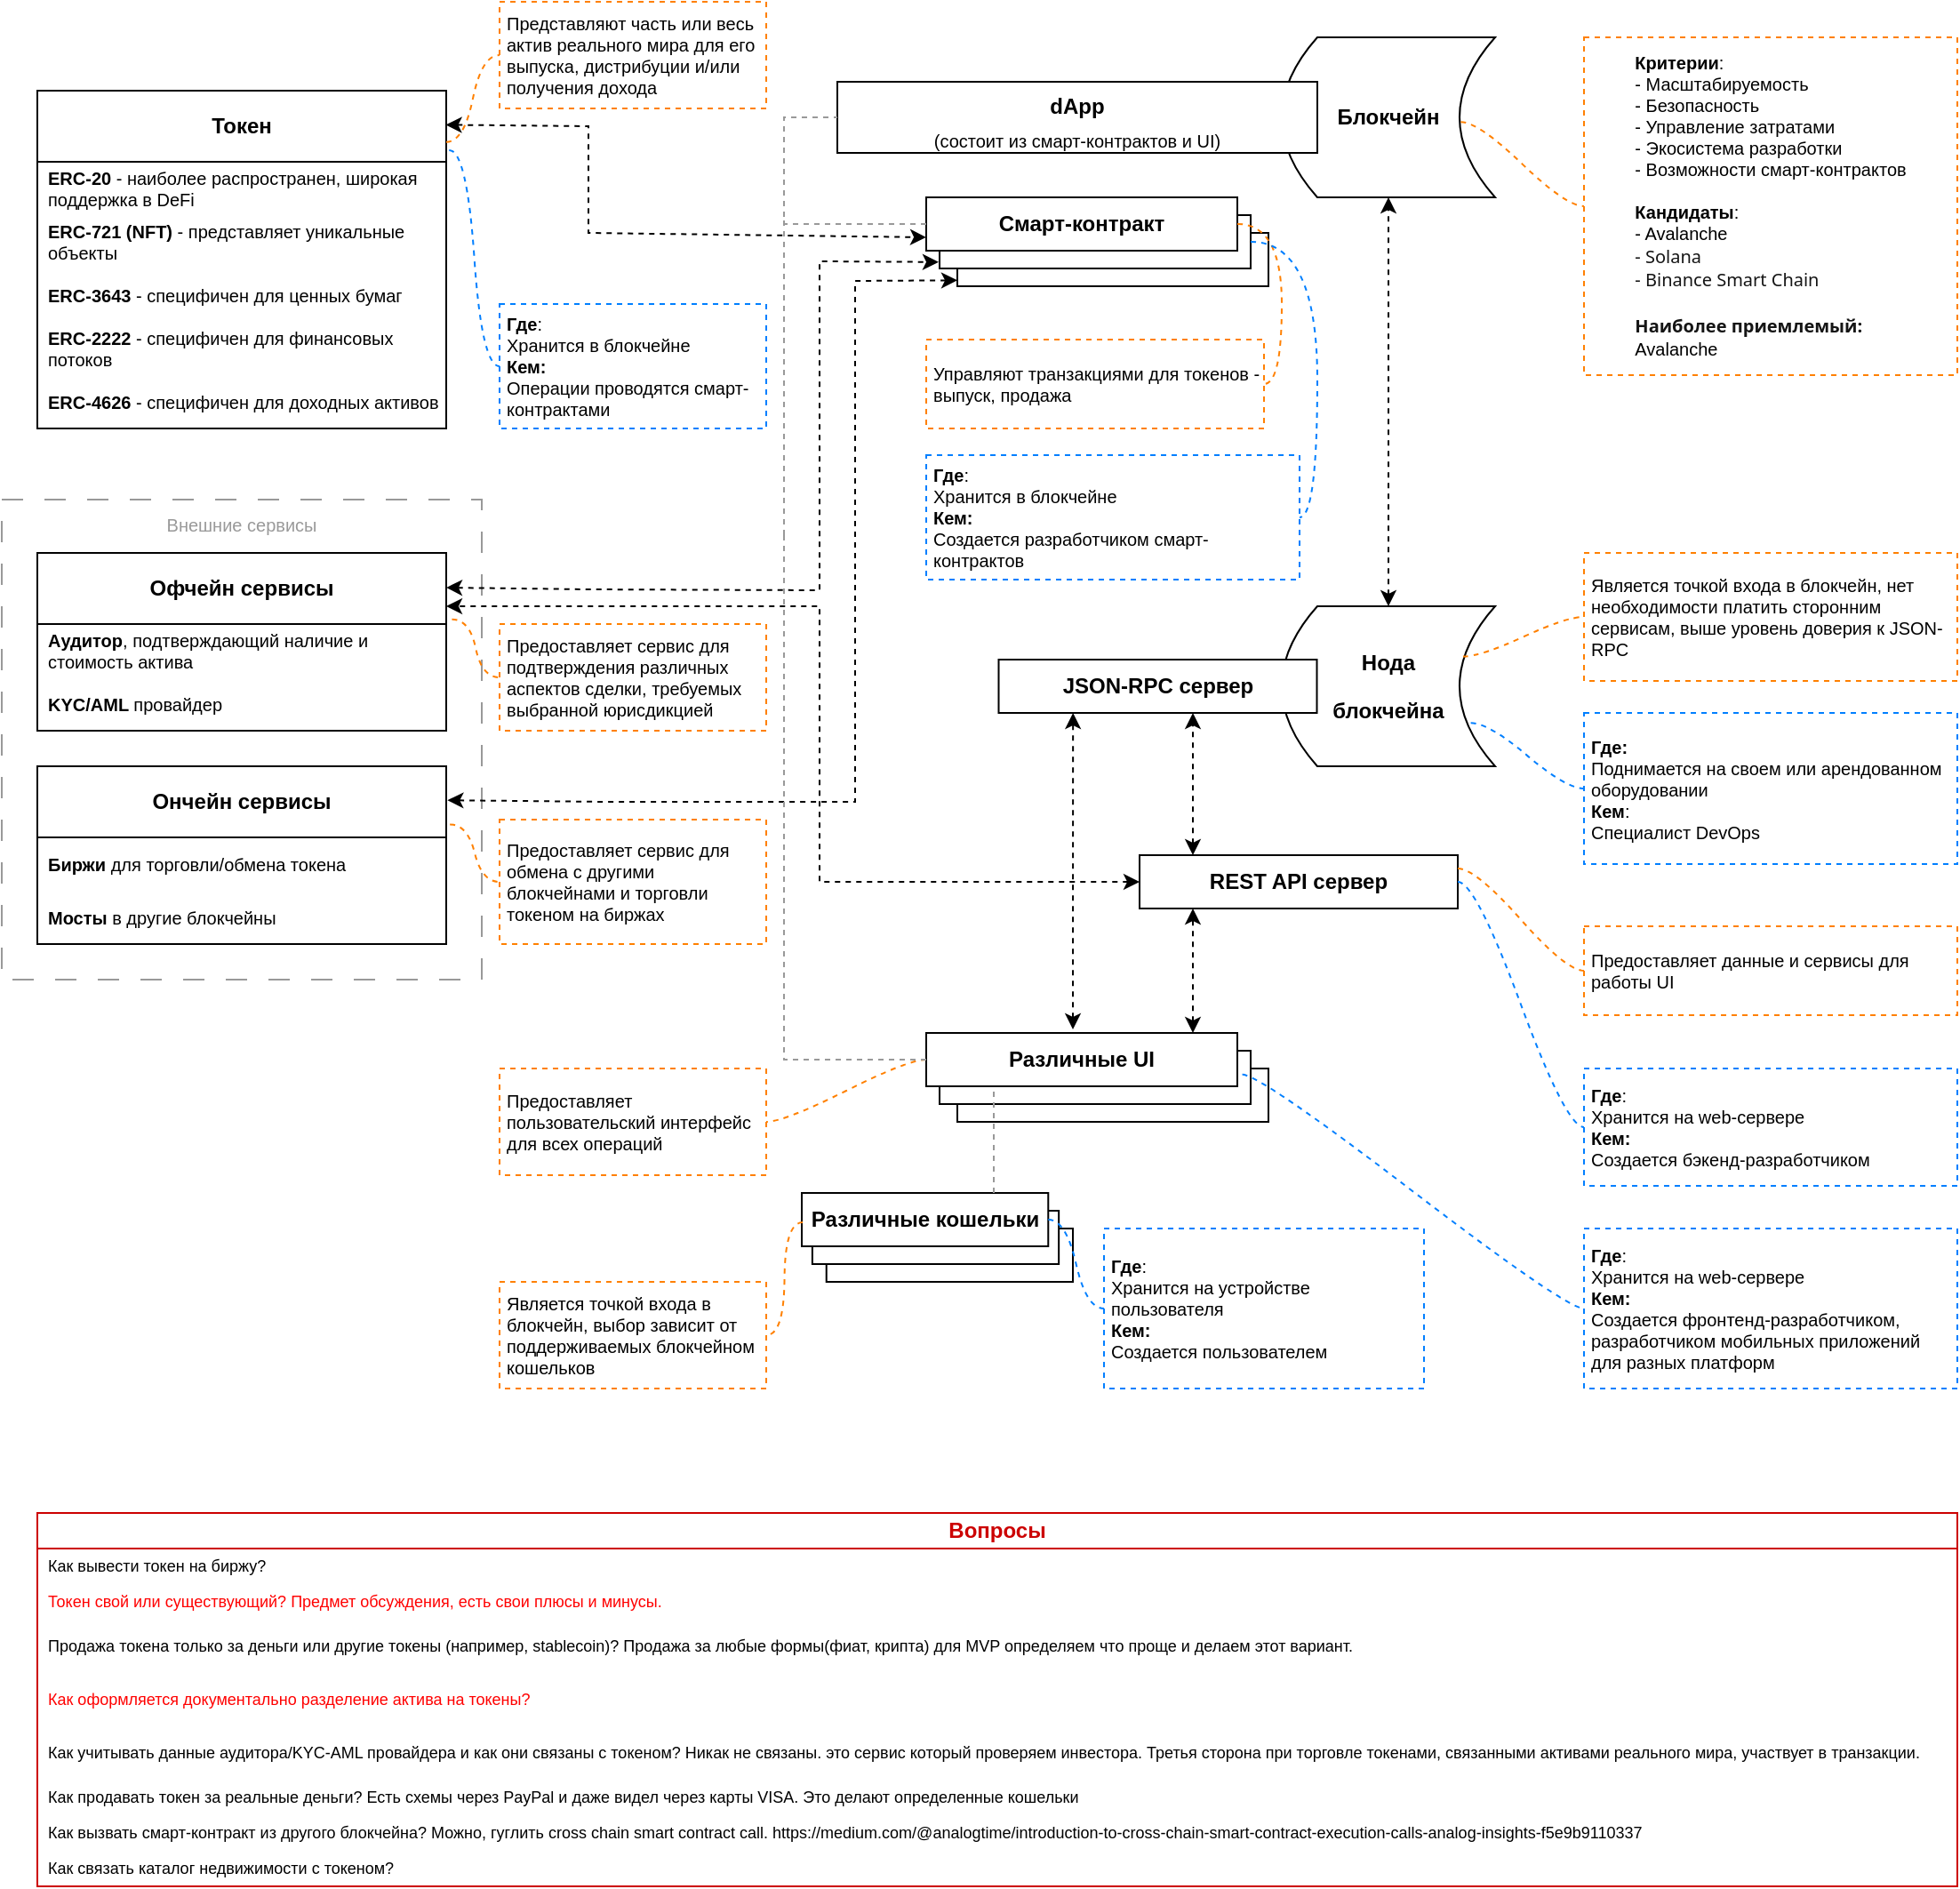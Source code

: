 <mxfile version="22.1.11" type="github">
  <diagram name="Страница — 1" id="tTkT_D9K_i8SfMuSpS75">
    <mxGraphModel dx="1386" dy="783" grid="1" gridSize="10" guides="1" tooltips="1" connect="1" arrows="1" fold="1" page="1" pageScale="1" pageWidth="1169" pageHeight="827" math="0" shadow="0">
      <root>
        <mxCell id="0" />
        <mxCell id="1" parent="0" />
        <mxCell id="7UqiYnJLGKccpZ4DQYdT-86" value="&lt;font color=&quot;#999999&quot; style=&quot;font-size: 10px;&quot;&gt;Внешние сервисы&lt;/font&gt;" style="rounded=0;whiteSpace=wrap;html=1;gradientColor=none;fillColor=none;dashed=1;dashPattern=12 12;verticalAlign=top;strokeColor=#999999;" parent="1" vertex="1">
          <mxGeometry x="20" y="300" width="270" height="270" as="geometry" />
        </mxCell>
        <mxCell id="7UqiYnJLGKccpZ4DQYdT-1" value="&lt;p align=&quot;center&quot; class=&quot;MsoNormal&quot;&gt;&lt;b&gt;Блокчейн&lt;/b&gt;&lt;/p&gt;" style="shape=dataStorage;whiteSpace=wrap;html=1;fixedSize=1;" parent="1" vertex="1">
          <mxGeometry x="740" y="40" width="120" height="90" as="geometry" />
        </mxCell>
        <mxCell id="7UqiYnJLGKccpZ4DQYdT-2" value="&lt;p align=&quot;center&quot; class=&quot;MsoNormal&quot;&gt;&lt;b&gt;Нода&lt;/b&gt;&lt;/p&gt;&lt;p align=&quot;center&quot; class=&quot;MsoNormal&quot;&gt;&lt;b&gt;блокчейна&lt;/b&gt;&lt;/p&gt;" style="shape=dataStorage;whiteSpace=wrap;html=1;fixedSize=1;" parent="1" vertex="1">
          <mxGeometry x="740" y="360" width="120" height="90" as="geometry" />
        </mxCell>
        <mxCell id="7UqiYnJLGKccpZ4DQYdT-5" value="" style="endArrow=classic;startArrow=classic;html=1;rounded=0;entryX=0.5;entryY=1;entryDx=0;entryDy=0;exitX=0.5;exitY=0;exitDx=0;exitDy=0;dashed=1;" parent="1" source="7UqiYnJLGKccpZ4DQYdT-2" target="7UqiYnJLGKccpZ4DQYdT-1" edge="1">
          <mxGeometry width="50" height="50" relative="1" as="geometry">
            <mxPoint x="560" y="160" as="sourcePoint" />
            <mxPoint x="610" y="110" as="targetPoint" />
          </mxGeometry>
        </mxCell>
        <mxCell id="7UqiYnJLGKccpZ4DQYdT-6" value="&lt;div style=&quot;font-size: 10px;&quot;&gt;&lt;b style=&quot;font-size: 10px;&quot;&gt;Где:&lt;/b&gt;&lt;/div&gt;&lt;div style=&quot;font-size: 10px;&quot;&gt;Поднимается на своем или арендованном оборудовании&lt;/div&gt;&lt;div style=&quot;font-size: 10px;&quot;&gt;&lt;b style=&quot;font-size: 10px;&quot;&gt;Кем&lt;/b&gt;:&lt;/div&gt;&lt;div style=&quot;font-size: 10px;&quot;&gt;Специалист DevOps&lt;/div&gt;" style="whiteSpace=wrap;html=1;rounded=0;arcSize=50;align=left;verticalAlign=middle;strokeWidth=1;autosize=1;spacing=4;treeFolding=1;treeMoving=1;newEdgeStyle={&quot;edgeStyle&quot;:&quot;entityRelationEdgeStyle&quot;,&quot;startArrow&quot;:&quot;none&quot;,&quot;endArrow&quot;:&quot;none&quot;,&quot;segment&quot;:10,&quot;curved&quot;:1,&quot;sourcePerimeterSpacing&quot;:0,&quot;targetPerimeterSpacing&quot;:0};dashed=1;fontSize=10;strokeColor=#007FFF;" parent="1" vertex="1" collapsed="1">
          <mxGeometry x="910" y="420" width="210" height="85" as="geometry" />
        </mxCell>
        <mxCell id="7UqiYnJLGKccpZ4DQYdT-7" value="" style="edgeStyle=entityRelationEdgeStyle;startArrow=none;endArrow=none;segment=10;curved=1;sourcePerimeterSpacing=0;targetPerimeterSpacing=0;rounded=0;dashed=1;exitX=0.886;exitY=0.729;exitDx=0;exitDy=0;exitPerimeter=0;strokeColor=#007FFF;" parent="1" source="7UqiYnJLGKccpZ4DQYdT-2" target="7UqiYnJLGKccpZ4DQYdT-6" edge="1">
          <mxGeometry relative="1" as="geometry">
            <mxPoint x="848" y="435" as="sourcePoint" />
          </mxGeometry>
        </mxCell>
        <mxCell id="7UqiYnJLGKccpZ4DQYdT-8" value="&lt;p align=&quot;center&quot; class=&quot;MsoNormal&quot;&gt;&lt;b&gt;JSON-RPC сервер&lt;/b&gt;&lt;/p&gt;" style="rounded=0;whiteSpace=wrap;html=1;" parent="1" vertex="1">
          <mxGeometry x="580.75" y="390" width="179" height="30" as="geometry" />
        </mxCell>
        <mxCell id="7UqiYnJLGKccpZ4DQYdT-10" value="&lt;div style=&quot;text-align: left; font-size: 10px;&quot;&gt;&lt;span style=&quot;background-color: initial; font-size: 10px;&quot;&gt;&lt;font style=&quot;font-size: 10px;&quot;&gt;&lt;b style=&quot;font-size: 10px;&quot;&gt;Критерии&lt;/b&gt;:&lt;/font&gt;&lt;/span&gt;&lt;/div&gt;&lt;div style=&quot;text-align: left; font-size: 10px;&quot;&gt;&lt;span style=&quot;background-color: initial; font-size: 10px;&quot;&gt;&lt;font style=&quot;font-size: 10px;&quot;&gt;- Масштабируемость&lt;/font&gt;&lt;/span&gt;&lt;/div&gt;&lt;div style=&quot;text-align: left; font-size: 10px;&quot;&gt;&lt;span style=&quot;background-color: initial; font-size: 10px;&quot;&gt;&lt;font style=&quot;font-size: 10px;&quot;&gt;- Безопасность&lt;/font&gt;&lt;/span&gt;&lt;/div&gt;&lt;div style=&quot;text-align: left; font-size: 10px;&quot;&gt;&lt;font style=&quot;font-size: 10px;&quot;&gt;- Управление затратами&lt;br style=&quot;font-size: 10px;&quot;&gt;&lt;/font&gt;&lt;/div&gt;&lt;div style=&quot;text-align: left; font-size: 10px;&quot;&gt;&lt;font style=&quot;font-size: 10px;&quot;&gt;- Экосистема разработки&lt;br style=&quot;font-size: 10px;&quot;&gt;&lt;/font&gt;&lt;/div&gt;&lt;div style=&quot;text-align: left; font-size: 10px;&quot;&gt;&lt;font style=&quot;font-size: 10px;&quot;&gt;- Возможности смарт-контрактов&lt;b style=&quot;font-size: 10px;&quot;&gt;&lt;br style=&quot;font-size: 10px;&quot;&gt;&lt;/b&gt;&lt;/font&gt;&lt;/div&gt;&lt;div style=&quot;text-align: left; font-size: 10px;&quot;&gt;&lt;font style=&quot;font-size: 10px;&quot;&gt;&lt;br style=&quot;font-size: 10px;&quot;&gt;&lt;/font&gt;&lt;/div&gt;&lt;div style=&quot;text-align: left; font-size: 10px;&quot;&gt;&lt;font style=&quot;font-size: 10px;&quot;&gt;&lt;b style=&quot;font-size: 10px;&quot;&gt;Кандидаты&lt;/b&gt;:&lt;/font&gt;&lt;/div&gt;&lt;div style=&quot;text-align: left; font-size: 10px;&quot;&gt;&lt;font style=&quot;font-size: 10px;&quot;&gt;- Avalanche&lt;/font&gt;&lt;/div&gt;&lt;div style=&quot;text-align: left; font-size: 10px;&quot;&gt;&lt;span style=&quot;font-weight: var(--ui-font-weight-bold); color: rgb(21, 21, 21); font-family: system-ui, -apple-system, BlinkMacSystemFont, &amp;quot;Segoe UI&amp;quot;, Roboto, Ubuntu, &amp;quot;Helvetica Neue&amp;quot;, Arial, sans-serif, &amp;quot;Apple Color Emoji&amp;quot;, &amp;quot;Segoe UI Emoji&amp;quot;, &amp;quot;Segoe UI Symbol&amp;quot;; font-size: 10px;&quot;&gt;&lt;font style=&quot;font-size: 10px;&quot;&gt;- Solana&lt;/font&gt;&lt;/span&gt;&lt;/div&gt;&lt;div style=&quot;text-align: left; font-size: 10px;&quot;&gt;&lt;span style=&quot;font-weight: var(--ui-font-weight-bold); color: rgb(21, 21, 21); font-family: system-ui, -apple-system, BlinkMacSystemFont, &amp;quot;Segoe UI&amp;quot;, Roboto, Ubuntu, &amp;quot;Helvetica Neue&amp;quot;, Arial, sans-serif, &amp;quot;Apple Color Emoji&amp;quot;, &amp;quot;Segoe UI Emoji&amp;quot;, &amp;quot;Segoe UI Symbol&amp;quot;; background-color: rgb(255, 255, 255); font-size: 10px;&quot;&gt;&lt;font style=&quot;font-size: 10px;&quot;&gt;- Binance Smart Chain&lt;/font&gt;&lt;/span&gt;&lt;br style=&quot;font-size: 10px;&quot;&gt;&lt;/div&gt;&lt;div style=&quot;text-align: left; font-size: 10px;&quot;&gt;&lt;span style=&quot;font-weight: var(--ui-font-weight-bold); color: rgb(21, 21, 21); font-family: system-ui, -apple-system, BlinkMacSystemFont, &amp;quot;Segoe UI&amp;quot;, Roboto, Ubuntu, &amp;quot;Helvetica Neue&amp;quot;, Arial, sans-serif, &amp;quot;Apple Color Emoji&amp;quot;, &amp;quot;Segoe UI Emoji&amp;quot;, &amp;quot;Segoe UI Symbol&amp;quot;; background-color: rgb(255, 255, 255); font-size: 10px;&quot;&gt;&lt;font style=&quot;font-size: 10px;&quot;&gt;&lt;br&gt;&lt;/font&gt;&lt;/span&gt;&lt;/div&gt;&lt;div style=&quot;text-align: left; font-size: 10px;&quot;&gt;&lt;span style=&quot;color: rgb(21, 21, 21); font-family: system-ui, -apple-system, BlinkMacSystemFont, &amp;quot;Segoe UI&amp;quot;, Roboto, Ubuntu, &amp;quot;Helvetica Neue&amp;quot;, Arial, sans-serif, &amp;quot;Apple Color Emoji&amp;quot;, &amp;quot;Segoe UI Emoji&amp;quot;, &amp;quot;Segoe UI Symbol&amp;quot;; background-color: rgb(255, 255, 255); font-size: 10px;&quot;&gt;&lt;font style=&quot;font-size: 10px;&quot;&gt;&lt;b&gt;Наиболее приемлемый:&lt;/b&gt;&lt;/font&gt;&lt;/span&gt;&lt;/div&gt;&lt;div style=&quot;text-align: left; font-size: 10px;&quot;&gt;Avalanche&lt;span style=&quot;font-weight: var(--ui-font-weight-bold); color: rgb(21, 21, 21); font-family: system-ui, -apple-system, BlinkMacSystemFont, &amp;quot;Segoe UI&amp;quot;, Roboto, Ubuntu, &amp;quot;Helvetica Neue&amp;quot;, Arial, sans-serif, &amp;quot;Apple Color Emoji&amp;quot;, &amp;quot;Segoe UI Emoji&amp;quot;, &amp;quot;Segoe UI Symbol&amp;quot;; background-color: rgb(255, 255, 255); font-size: 10px;&quot;&gt;&lt;font style=&quot;font-size: 10px;&quot;&gt;&lt;br&gt;&lt;/font&gt;&lt;/span&gt;&lt;/div&gt;" style="whiteSpace=wrap;html=1;rounded=0;arcSize=50;align=center;verticalAlign=middle;strokeWidth=1;autosize=1;spacing=4;treeFolding=1;treeMoving=1;newEdgeStyle={&quot;edgeStyle&quot;:&quot;entityRelationEdgeStyle&quot;,&quot;startArrow&quot;:&quot;none&quot;,&quot;endArrow&quot;:&quot;none&quot;,&quot;segment&quot;:10,&quot;curved&quot;:1,&quot;sourcePerimeterSpacing&quot;:0,&quot;targetPerimeterSpacing&quot;:0};dashed=1;fontSize=10;strokeColor=#FF8000;" parent="1" vertex="1" collapsed="1">
          <mxGeometry x="910" y="40" width="210" height="190" as="geometry" />
        </mxCell>
        <mxCell id="7UqiYnJLGKccpZ4DQYdT-11" value="" style="edgeStyle=entityRelationEdgeStyle;startArrow=none;endArrow=none;segment=10;curved=1;sourcePerimeterSpacing=0;targetPerimeterSpacing=0;rounded=0;exitX=0.839;exitY=0.529;exitDx=0;exitDy=0;exitPerimeter=0;dashed=1;strokeColor=#FF8000;" parent="1" source="7UqiYnJLGKccpZ4DQYdT-1" target="7UqiYnJLGKccpZ4DQYdT-10" edge="1">
          <mxGeometry relative="1" as="geometry">
            <mxPoint x="854" y="80" as="sourcePoint" />
          </mxGeometry>
        </mxCell>
        <mxCell id="7UqiYnJLGKccpZ4DQYdT-12" value="&lt;div style=&quot;font-size: 10px;&quot;&gt;Управляют транзакциями для токенов - выпуск, продажа&lt;/div&gt;" style="whiteSpace=wrap;html=1;rounded=0;arcSize=50;align=left;verticalAlign=middle;strokeWidth=1;autosize=1;spacing=4;treeFolding=1;treeMoving=1;newEdgeStyle={&quot;edgeStyle&quot;:&quot;entityRelationEdgeStyle&quot;,&quot;startArrow&quot;:&quot;none&quot;,&quot;endArrow&quot;:&quot;none&quot;,&quot;segment&quot;:10,&quot;curved&quot;:1,&quot;sourcePerimeterSpacing&quot;:0,&quot;targetPerimeterSpacing&quot;:0};dashed=1;strokeColor=#FF8000;" parent="1" vertex="1" collapsed="1">
          <mxGeometry x="540" y="210" width="190" height="50" as="geometry" />
        </mxCell>
        <mxCell id="7UqiYnJLGKccpZ4DQYdT-14" value="&lt;p align=&quot;center&quot; class=&quot;MsoNormal&quot;&gt;&lt;b&gt;dApp&lt;/b&gt;&lt;/p&gt;&lt;p style=&quot;line-height: 0%;&quot; align=&quot;center&quot; class=&quot;MsoNormal&quot;&gt;&lt;font style=&quot;font-size: 10px;&quot;&gt;(состоит из смарт-контрактов и UI)&lt;/font&gt;&lt;/p&gt;" style="rounded=0;whiteSpace=wrap;html=1;" parent="1" vertex="1">
          <mxGeometry x="490" y="65" width="270" height="40" as="geometry" />
        </mxCell>
        <mxCell id="7UqiYnJLGKccpZ4DQYdT-19" value="" style="group" parent="1" vertex="1" connectable="0">
          <mxGeometry x="540" y="130" width="192.5" height="50" as="geometry" />
        </mxCell>
        <mxCell id="7UqiYnJLGKccpZ4DQYdT-18" value="&lt;p align=&quot;center&quot; class=&quot;MsoNormal&quot;&gt;&lt;br&gt;&lt;/p&gt;" style="rounded=0;whiteSpace=wrap;html=1;" parent="7UqiYnJLGKccpZ4DQYdT-19" vertex="1">
          <mxGeometry x="17.5" y="20" width="175" height="30" as="geometry" />
        </mxCell>
        <mxCell id="7UqiYnJLGKccpZ4DQYdT-15" value="&lt;p align=&quot;center&quot; class=&quot;MsoNormal&quot;&gt;&lt;br&gt;&lt;/p&gt;" style="rounded=0;whiteSpace=wrap;html=1;" parent="7UqiYnJLGKccpZ4DQYdT-19" vertex="1">
          <mxGeometry x="7.5" y="10" width="175" height="30" as="geometry" />
        </mxCell>
        <mxCell id="7UqiYnJLGKccpZ4DQYdT-17" value="&lt;p align=&quot;center&quot; class=&quot;MsoNormal&quot;&gt;&lt;b&gt;Смарт-контракт&lt;/b&gt;&lt;/p&gt;" style="rounded=0;whiteSpace=wrap;html=1;" parent="7UqiYnJLGKccpZ4DQYdT-19" vertex="1">
          <mxGeometry width="175" height="30" as="geometry" />
        </mxCell>
        <mxCell id="7UqiYnJLGKccpZ4DQYdT-13" value="" style="edgeStyle=entityRelationEdgeStyle;startArrow=none;endArrow=none;segment=10;curved=1;sourcePerimeterSpacing=0;targetPerimeterSpacing=0;rounded=0;dashed=1;exitX=1;exitY=0.5;exitDx=0;exitDy=0;strokeColor=#FF8000;" parent="1" source="7UqiYnJLGKccpZ4DQYdT-17" target="7UqiYnJLGKccpZ4DQYdT-12" edge="1">
          <mxGeometry relative="1" as="geometry">
            <mxPoint x="850" y="390" as="sourcePoint" />
          </mxGeometry>
        </mxCell>
        <mxCell id="7UqiYnJLGKccpZ4DQYdT-21" value="" style="endArrow=none;html=1;rounded=0;entryX=0;entryY=0.5;entryDx=0;entryDy=0;exitX=0;exitY=0.5;exitDx=0;exitDy=0;dashed=1;strokeColor=#999999;" parent="1" source="7UqiYnJLGKccpZ4DQYdT-17" target="7UqiYnJLGKccpZ4DQYdT-14" edge="1">
          <mxGeometry width="50" height="50" relative="1" as="geometry">
            <mxPoint x="600" y="340" as="sourcePoint" />
            <mxPoint x="650" y="290" as="targetPoint" />
            <Array as="points">
              <mxPoint x="460" y="145" />
              <mxPoint x="460" y="85" />
            </Array>
          </mxGeometry>
        </mxCell>
        <mxCell id="7UqiYnJLGKccpZ4DQYdT-22" value="&lt;div style=&quot;font-size: 10px;&quot;&gt;Является точкой входа в блокчейн, нет необходимости&amp;nbsp;&lt;span style=&quot;background-color: initial;&quot;&gt;платить сторонним сервисам,&amp;nbsp;&lt;/span&gt;&lt;span style=&quot;background-color: initial;&quot;&gt;выше уровень доверия к JSON-RPC&lt;/span&gt;&lt;/div&gt;" style="whiteSpace=wrap;html=1;rounded=0;arcSize=50;align=left;verticalAlign=middle;strokeWidth=1;autosize=1;spacing=4;treeFolding=1;treeMoving=1;newEdgeStyle={&quot;edgeStyle&quot;:&quot;entityRelationEdgeStyle&quot;,&quot;startArrow&quot;:&quot;none&quot;,&quot;endArrow&quot;:&quot;none&quot;,&quot;segment&quot;:10,&quot;curved&quot;:1,&quot;sourcePerimeterSpacing&quot;:0,&quot;targetPerimeterSpacing&quot;:0};dashed=1;strokeColor=#FF8000;" parent="1" vertex="1" collapsed="1">
          <mxGeometry x="910" y="330" width="210" height="72" as="geometry" />
        </mxCell>
        <mxCell id="7UqiYnJLGKccpZ4DQYdT-23" value="" style="edgeStyle=entityRelationEdgeStyle;startArrow=none;endArrow=none;segment=10;curved=1;sourcePerimeterSpacing=0;targetPerimeterSpacing=0;rounded=0;dashed=1;exitX=0.85;exitY=0.314;exitDx=0;exitDy=0;exitPerimeter=0;strokeColor=#FF8000;" parent="1" source="7UqiYnJLGKccpZ4DQYdT-2" target="7UqiYnJLGKccpZ4DQYdT-22" edge="1">
          <mxGeometry relative="1" as="geometry">
            <mxPoint x="855" y="401" as="sourcePoint" />
          </mxGeometry>
        </mxCell>
        <mxCell id="7UqiYnJLGKccpZ4DQYdT-26" value="&lt;b&gt;Токен&lt;/b&gt;" style="swimlane;fontStyle=0;childLayout=stackLayout;horizontal=1;startSize=40;horizontalStack=0;resizeParent=1;resizeParentMax=0;resizeLast=0;collapsible=1;marginBottom=0;whiteSpace=wrap;html=1;" parent="1" vertex="1">
          <mxGeometry x="40" y="70" width="230" height="190" as="geometry" />
        </mxCell>
        <mxCell id="7UqiYnJLGKccpZ4DQYdT-27" value="&lt;b&gt;ERC-20&lt;/b&gt; - наиболее распространен, широкая поддержка в DeFi" style="text;strokeColor=none;fillColor=none;align=left;verticalAlign=middle;spacingLeft=4;spacingRight=4;overflow=hidden;points=[[0,0.5],[1,0.5]];portConstraint=eastwest;rotatable=0;whiteSpace=wrap;html=1;fontColor=#000000;fontSize=10;" parent="7UqiYnJLGKccpZ4DQYdT-26" vertex="1">
          <mxGeometry y="40" width="230" height="30" as="geometry" />
        </mxCell>
        <mxCell id="7UqiYnJLGKccpZ4DQYdT-28" value="&lt;b&gt;ERC-721 (NFT)&lt;/b&gt; - представляет уникальные объекты" style="text;strokeColor=none;fillColor=none;align=left;verticalAlign=middle;spacingLeft=4;spacingRight=4;overflow=hidden;points=[[0,0.5],[1,0.5]];portConstraint=eastwest;rotatable=0;whiteSpace=wrap;html=1;labelBackgroundColor=default;fontColor=#000000;fontSize=10;" parent="7UqiYnJLGKccpZ4DQYdT-26" vertex="1">
          <mxGeometry y="70" width="230" height="30" as="geometry" />
        </mxCell>
        <mxCell id="7UqiYnJLGKccpZ4DQYdT-32" value="&lt;b&gt;ERC-3643&lt;/b&gt; - специфичен для ценных бумаг" style="text;strokeColor=none;fillColor=none;align=left;verticalAlign=middle;spacingLeft=4;spacingRight=4;overflow=hidden;points=[[0,0.5],[1,0.5]];portConstraint=eastwest;rotatable=0;whiteSpace=wrap;html=1;labelBackgroundColor=default;fontColor=#000000;fontSize=10;" parent="7UqiYnJLGKccpZ4DQYdT-26" vertex="1">
          <mxGeometry y="100" width="230" height="30" as="geometry" />
        </mxCell>
        <mxCell id="7UqiYnJLGKccpZ4DQYdT-33" value="&lt;b&gt;ERC-2222&lt;/b&gt; - специфичен для финансовых потоков" style="text;strokeColor=none;fillColor=none;align=left;verticalAlign=middle;spacingLeft=4;spacingRight=4;overflow=hidden;points=[[0,0.5],[1,0.5]];portConstraint=eastwest;rotatable=0;whiteSpace=wrap;html=1;labelBackgroundColor=default;fontColor=#000000;fontSize=10;" parent="7UqiYnJLGKccpZ4DQYdT-26" vertex="1">
          <mxGeometry y="130" width="230" height="30" as="geometry" />
        </mxCell>
        <mxCell id="7UqiYnJLGKccpZ4DQYdT-34" value="&lt;b&gt;ERC-4626&lt;/b&gt; - специфичен для доходных активов" style="text;strokeColor=none;fillColor=none;align=left;verticalAlign=middle;spacingLeft=4;spacingRight=4;overflow=hidden;points=[[0,0.5],[1,0.5]];portConstraint=eastwest;rotatable=0;whiteSpace=wrap;html=1;labelBackgroundColor=default;fontColor=#000000;fontSize=10;" parent="7UqiYnJLGKccpZ4DQYdT-26" vertex="1">
          <mxGeometry y="160" width="230" height="30" as="geometry" />
        </mxCell>
        <mxCell id="7UqiYnJLGKccpZ4DQYdT-35" value="" style="endArrow=classic;startArrow=classic;dashed=1;html=1;rounded=0;exitX=0.999;exitY=0.101;exitDx=0;exitDy=0;exitPerimeter=0;entryX=0;entryY=0.75;entryDx=0;entryDy=0;" parent="1" source="7UqiYnJLGKccpZ4DQYdT-26" target="7UqiYnJLGKccpZ4DQYdT-17" edge="1">
          <mxGeometry width="50" height="50" relative="1" as="geometry">
            <mxPoint x="360" y="290" as="sourcePoint" />
            <mxPoint x="540" y="150" as="targetPoint" />
            <Array as="points">
              <mxPoint x="350" y="90" />
              <mxPoint x="350" y="150" />
            </Array>
          </mxGeometry>
        </mxCell>
        <mxCell id="7UqiYnJLGKccpZ4DQYdT-37" value="" style="edgeStyle=entityRelationEdgeStyle;startArrow=none;endArrow=none;segment=10;curved=1;sourcePerimeterSpacing=0;targetPerimeterSpacing=0;rounded=0;dashed=1;exitX=1.007;exitY=0.176;exitDx=0;exitDy=0;exitPerimeter=0;strokeColor=#007FFF;" parent="1" source="7UqiYnJLGKccpZ4DQYdT-26" target="7UqiYnJLGKccpZ4DQYdT-36" edge="1">
          <mxGeometry relative="1" as="geometry">
            <mxPoint x="280" y="80" as="sourcePoint" />
            <Array as="points">
              <mxPoint x="300" y="200" />
              <mxPoint x="310" y="160" />
              <mxPoint x="310" y="160" />
            </Array>
          </mxGeometry>
        </mxCell>
        <mxCell id="7UqiYnJLGKccpZ4DQYdT-39" value="" style="group" parent="1" vertex="1" connectable="0">
          <mxGeometry x="540" y="600" width="192.5" height="50" as="geometry" />
        </mxCell>
        <mxCell id="7UqiYnJLGKccpZ4DQYdT-40" value="&lt;p align=&quot;center&quot; class=&quot;MsoNormal&quot;&gt;&lt;br&gt;&lt;/p&gt;" style="rounded=0;whiteSpace=wrap;html=1;" parent="7UqiYnJLGKccpZ4DQYdT-39" vertex="1">
          <mxGeometry x="17.5" y="20" width="175" height="30" as="geometry" />
        </mxCell>
        <mxCell id="7UqiYnJLGKccpZ4DQYdT-41" value="&lt;p align=&quot;center&quot; class=&quot;MsoNormal&quot;&gt;&lt;br&gt;&lt;/p&gt;" style="rounded=0;whiteSpace=wrap;html=1;" parent="7UqiYnJLGKccpZ4DQYdT-39" vertex="1">
          <mxGeometry x="7.5" y="10" width="175" height="30" as="geometry" />
        </mxCell>
        <mxCell id="7UqiYnJLGKccpZ4DQYdT-42" value="&lt;p align=&quot;center&quot; class=&quot;MsoNormal&quot;&gt;&lt;b style=&quot;border-color: var(--border-color);&quot;&gt;Различные UI&lt;/b&gt;&lt;br&gt;&lt;/p&gt;" style="rounded=0;whiteSpace=wrap;html=1;" parent="7UqiYnJLGKccpZ4DQYdT-39" vertex="1">
          <mxGeometry width="175" height="30" as="geometry" />
        </mxCell>
        <mxCell id="7UqiYnJLGKccpZ4DQYdT-43" value="" style="endArrow=none;dashed=1;html=1;rounded=0;strokeColor=#999999;" parent="1" edge="1">
          <mxGeometry width="50" height="50" relative="1" as="geometry">
            <mxPoint x="460" y="320" as="sourcePoint" />
            <mxPoint x="460" y="140" as="targetPoint" />
            <Array as="points" />
          </mxGeometry>
        </mxCell>
        <mxCell id="7UqiYnJLGKccpZ4DQYdT-44" value="&lt;div style=&quot;font-size: 10px;&quot;&gt;Представляют часть или весь актив реального мира для его выпуска, дистрибуции и/или получения дохода&lt;/div&gt;" style="whiteSpace=wrap;html=1;rounded=0;arcSize=50;align=left;verticalAlign=middle;strokeWidth=1;autosize=1;spacing=4;treeFolding=1;treeMoving=1;newEdgeStyle={&quot;edgeStyle&quot;:&quot;entityRelationEdgeStyle&quot;,&quot;startArrow&quot;:&quot;none&quot;,&quot;endArrow&quot;:&quot;none&quot;,&quot;segment&quot;:10,&quot;curved&quot;:1,&quot;sourcePerimeterSpacing&quot;:0,&quot;targetPerimeterSpacing&quot;:0};dashed=1;strokeColor=#FF8000;" parent="1" vertex="1" collapsed="1">
          <mxGeometry x="300" y="20" width="150" height="60" as="geometry" />
        </mxCell>
        <mxCell id="7UqiYnJLGKccpZ4DQYdT-45" value="" style="edgeStyle=entityRelationEdgeStyle;startArrow=none;endArrow=none;segment=10;curved=1;sourcePerimeterSpacing=0;targetPerimeterSpacing=0;rounded=0;dashed=1;exitX=1;exitY=0.152;exitDx=0;exitDy=0;exitPerimeter=0;strokeColor=#FF8000;" parent="1" source="7UqiYnJLGKccpZ4DQYdT-26" target="7UqiYnJLGKccpZ4DQYdT-44" edge="1">
          <mxGeometry relative="1" as="geometry">
            <mxPoint x="280" y="108" as="sourcePoint" />
          </mxGeometry>
        </mxCell>
        <mxCell id="7UqiYnJLGKccpZ4DQYdT-46" value="&lt;div style=&quot;font-size: 10px;&quot;&gt;&lt;div style=&quot;border-color: var(--border-color);&quot;&gt;&lt;b style=&quot;border-color: var(--border-color);&quot;&gt;Где&lt;/b&gt;:&lt;/div&gt;&lt;div style=&quot;border-color: var(--border-color);&quot;&gt;Хранится в блокчейне&lt;/div&gt;&lt;div style=&quot;border-color: var(--border-color);&quot;&gt;&lt;b style=&quot;border-color: var(--border-color);&quot;&gt;Кем:&lt;/b&gt;&lt;/div&gt;&lt;div style=&quot;border-color: var(--border-color);&quot;&gt;Создается разработчиком смарт-контрактов&lt;/div&gt;&lt;/div&gt;" style="whiteSpace=wrap;html=1;rounded=0;arcSize=50;align=left;verticalAlign=middle;strokeWidth=1;autosize=1;spacing=4;treeFolding=1;treeMoving=1;newEdgeStyle={&quot;edgeStyle&quot;:&quot;entityRelationEdgeStyle&quot;,&quot;startArrow&quot;:&quot;none&quot;,&quot;endArrow&quot;:&quot;none&quot;,&quot;segment&quot;:10,&quot;curved&quot;:1,&quot;sourcePerimeterSpacing&quot;:0,&quot;targetPerimeterSpacing&quot;:0};dashed=1;strokeColor=#007FFF;" parent="1" vertex="1" collapsed="1">
          <mxGeometry x="540" y="275" width="210" height="70" as="geometry" />
        </mxCell>
        <mxCell id="7UqiYnJLGKccpZ4DQYdT-47" value="" style="edgeStyle=entityRelationEdgeStyle;startArrow=none;endArrow=none;segment=10;curved=1;sourcePerimeterSpacing=0;targetPerimeterSpacing=0;rounded=0;dashed=1;exitX=1;exitY=0.5;exitDx=0;exitDy=0;strokeColor=#007FFF;" parent="1" source="7UqiYnJLGKccpZ4DQYdT-15" target="7UqiYnJLGKccpZ4DQYdT-46" edge="1">
          <mxGeometry relative="1" as="geometry">
            <mxPoint x="715" y="210" as="sourcePoint" />
          </mxGeometry>
        </mxCell>
        <mxCell id="7UqiYnJLGKccpZ4DQYdT-48" value="&lt;div style=&quot;font-size: 10px;&quot;&gt;&lt;div style=&quot;border-color: var(--border-color);&quot;&gt;&lt;b style=&quot;border-color: var(--border-color);&quot;&gt;Где&lt;/b&gt;:&lt;/div&gt;&lt;div style=&quot;border-color: var(--border-color);&quot;&gt;Хранится на web-сервере&lt;/div&gt;&lt;div style=&quot;border-color: var(--border-color);&quot;&gt;&lt;b style=&quot;border-color: var(--border-color);&quot;&gt;Кем:&lt;/b&gt;&lt;/div&gt;&lt;div style=&quot;border-color: var(--border-color);&quot;&gt;Создается фронтенд-разработчиком, разработчиком мобильных приложений для разных платформ&lt;/div&gt;&lt;/div&gt;" style="whiteSpace=wrap;html=1;rounded=0;arcSize=50;align=left;verticalAlign=middle;strokeWidth=1;autosize=1;spacing=4;treeFolding=1;treeMoving=1;newEdgeStyle={&quot;edgeStyle&quot;:&quot;entityRelationEdgeStyle&quot;,&quot;startArrow&quot;:&quot;none&quot;,&quot;endArrow&quot;:&quot;none&quot;,&quot;segment&quot;:10,&quot;curved&quot;:1,&quot;sourcePerimeterSpacing&quot;:0,&quot;targetPerimeterSpacing&quot;:0};dashed=1;strokeColor=#007FFF;" parent="1" vertex="1" collapsed="1">
          <mxGeometry x="910" y="710" width="210" height="90" as="geometry" />
        </mxCell>
        <mxCell id="7UqiYnJLGKccpZ4DQYdT-49" value="" style="edgeStyle=entityRelationEdgeStyle;startArrow=none;endArrow=none;segment=10;curved=1;sourcePerimeterSpacing=0;targetPerimeterSpacing=0;rounded=0;dashed=1;exitX=0.916;exitY=0.114;exitDx=0;exitDy=0;exitPerimeter=0;strokeColor=#007FFF;" parent="1" source="7UqiYnJLGKccpZ4DQYdT-40" target="7UqiYnJLGKccpZ4DQYdT-48" edge="1">
          <mxGeometry relative="1" as="geometry">
            <mxPoint x="733" y="540" as="sourcePoint" />
          </mxGeometry>
        </mxCell>
        <mxCell id="7UqiYnJLGKccpZ4DQYdT-50" value="&lt;p align=&quot;center&quot; class=&quot;MsoNormal&quot;&gt;&lt;b&gt;REST API сервер&lt;/b&gt;&lt;/p&gt;" style="rounded=0;whiteSpace=wrap;html=1;" parent="1" vertex="1">
          <mxGeometry x="660" y="500" width="179" height="30" as="geometry" />
        </mxCell>
        <mxCell id="7UqiYnJLGKccpZ4DQYdT-51" value="" style="endArrow=classic;startArrow=classic;html=1;rounded=0;entryX=0.5;entryY=1;entryDx=0;entryDy=0;dashed=1;" parent="1" edge="1">
          <mxGeometry width="50" height="50" relative="1" as="geometry">
            <mxPoint x="690" y="500" as="sourcePoint" />
            <mxPoint x="690" y="420" as="targetPoint" />
          </mxGeometry>
        </mxCell>
        <mxCell id="7UqiYnJLGKccpZ4DQYdT-52" value="" style="endArrow=classic;startArrow=classic;html=1;rounded=0;entryX=0.5;entryY=1;entryDx=0;entryDy=0;dashed=1;" parent="1" edge="1">
          <mxGeometry width="50" height="50" relative="1" as="geometry">
            <mxPoint x="690" y="600" as="sourcePoint" />
            <mxPoint x="690" y="530" as="targetPoint" />
          </mxGeometry>
        </mxCell>
        <mxCell id="7UqiYnJLGKccpZ4DQYdT-53" value="&lt;div style=&quot;font-size: 10px;&quot;&gt;&lt;div style=&quot;border-color: var(--border-color);&quot;&gt;&lt;b style=&quot;border-color: var(--border-color);&quot;&gt;Где&lt;/b&gt;:&lt;/div&gt;&lt;div style=&quot;border-color: var(--border-color);&quot;&gt;Хранится на web-сервере&lt;/div&gt;&lt;div style=&quot;border-color: var(--border-color);&quot;&gt;&lt;b style=&quot;border-color: var(--border-color);&quot;&gt;Кем:&lt;/b&gt;&lt;/div&gt;&lt;div style=&quot;border-color: var(--border-color);&quot;&gt;Создается бэкенд-разработчиком&lt;/div&gt;&lt;/div&gt;" style="whiteSpace=wrap;html=1;rounded=0;arcSize=50;align=left;verticalAlign=middle;strokeWidth=1;autosize=1;spacing=4;treeFolding=1;treeMoving=1;newEdgeStyle={&quot;edgeStyle&quot;:&quot;entityRelationEdgeStyle&quot;,&quot;startArrow&quot;:&quot;none&quot;,&quot;endArrow&quot;:&quot;none&quot;,&quot;segment&quot;:10,&quot;curved&quot;:1,&quot;sourcePerimeterSpacing&quot;:0,&quot;targetPerimeterSpacing&quot;:0};dashed=1;strokeColor=#007FFF;" parent="1" vertex="1" collapsed="1">
          <mxGeometry x="910" y="620" width="210" height="66" as="geometry" />
        </mxCell>
        <mxCell id="7UqiYnJLGKccpZ4DQYdT-54" value="" style="edgeStyle=entityRelationEdgeStyle;startArrow=none;endArrow=none;segment=10;curved=1;sourcePerimeterSpacing=0;targetPerimeterSpacing=0;rounded=0;dashed=1;entryX=0;entryY=0.5;entryDx=0;entryDy=0;exitX=1;exitY=0.5;exitDx=0;exitDy=0;strokeColor=#007FFF;" parent="1" source="7UqiYnJLGKccpZ4DQYdT-50" target="7UqiYnJLGKccpZ4DQYdT-53" edge="1">
          <mxGeometry relative="1" as="geometry">
            <mxPoint x="935" y="480" as="sourcePoint" />
          </mxGeometry>
        </mxCell>
        <mxCell id="7UqiYnJLGKccpZ4DQYdT-55" value="&lt;div style=&quot;font-size: 10px;&quot;&gt;&lt;div style=&quot;border-color: var(--border-color);&quot;&gt;Предоставляет данные и сервисы для работы UI&lt;/div&gt;&lt;/div&gt;" style="whiteSpace=wrap;html=1;rounded=0;arcSize=50;align=left;verticalAlign=middle;strokeWidth=1;autosize=1;spacing=4;treeFolding=1;treeMoving=1;newEdgeStyle={&quot;edgeStyle&quot;:&quot;entityRelationEdgeStyle&quot;,&quot;startArrow&quot;:&quot;none&quot;,&quot;endArrow&quot;:&quot;none&quot;,&quot;segment&quot;:10,&quot;curved&quot;:1,&quot;sourcePerimeterSpacing&quot;:0,&quot;targetPerimeterSpacing&quot;:0};dashed=1;strokeColor=#FF8000;" parent="1" vertex="1" collapsed="1">
          <mxGeometry x="910" y="540" width="210" height="50" as="geometry" />
        </mxCell>
        <mxCell id="7UqiYnJLGKccpZ4DQYdT-56" value="" style="edgeStyle=entityRelationEdgeStyle;startArrow=none;endArrow=none;segment=10;curved=1;sourcePerimeterSpacing=0;targetPerimeterSpacing=0;rounded=0;dashed=1;entryX=0;entryY=0.5;entryDx=0;entryDy=0;exitX=1;exitY=0.25;exitDx=0;exitDy=0;strokeColor=#FF8000;" parent="1" source="7UqiYnJLGKccpZ4DQYdT-50" target="7UqiYnJLGKccpZ4DQYdT-55" edge="1">
          <mxGeometry relative="1" as="geometry">
            <mxPoint x="849" y="525" as="sourcePoint" />
          </mxGeometry>
        </mxCell>
        <mxCell id="7UqiYnJLGKccpZ4DQYdT-57" value="&lt;div style=&quot;font-size: 10px;&quot;&gt;&lt;div style=&quot;border-color: var(--border-color);&quot;&gt;Предоставляет пользовательский интерфейс для всех операций&lt;/div&gt;&lt;/div&gt;" style="whiteSpace=wrap;html=1;rounded=0;arcSize=50;align=left;verticalAlign=middle;strokeWidth=1;autosize=1;spacing=4;treeFolding=1;treeMoving=1;newEdgeStyle={&quot;edgeStyle&quot;:&quot;entityRelationEdgeStyle&quot;,&quot;startArrow&quot;:&quot;none&quot;,&quot;endArrow&quot;:&quot;none&quot;,&quot;segment&quot;:10,&quot;curved&quot;:1,&quot;sourcePerimeterSpacing&quot;:0,&quot;targetPerimeterSpacing&quot;:0};dashed=1;strokeColor=#FF8000;" parent="1" vertex="1" collapsed="1">
          <mxGeometry x="300" y="620" width="150" height="60" as="geometry" />
        </mxCell>
        <mxCell id="7UqiYnJLGKccpZ4DQYdT-58" value="" style="edgeStyle=entityRelationEdgeStyle;startArrow=none;endArrow=none;segment=10;curved=1;sourcePerimeterSpacing=0;targetPerimeterSpacing=0;rounded=0;dashed=1;exitX=0;exitY=0.5;exitDx=0;exitDy=0;strokeColor=#FF8000;" parent="1" source="7UqiYnJLGKccpZ4DQYdT-42" target="7UqiYnJLGKccpZ4DQYdT-57" edge="1">
          <mxGeometry relative="1" as="geometry">
            <mxPoint x="728" y="633" as="sourcePoint" />
            <Array as="points">
              <mxPoint x="370" y="630" />
              <mxPoint x="490" y="670" />
              <mxPoint x="480" y="655" />
              <mxPoint x="390" y="630" />
              <mxPoint x="380" y="630" />
            </Array>
          </mxGeometry>
        </mxCell>
        <mxCell id="7UqiYnJLGKccpZ4DQYdT-60" value="" style="group" parent="1" vertex="1" connectable="0">
          <mxGeometry x="470" y="690" width="152.5" height="50" as="geometry" />
        </mxCell>
        <mxCell id="7UqiYnJLGKccpZ4DQYdT-61" value="&lt;p align=&quot;center&quot; class=&quot;MsoNormal&quot;&gt;&lt;br&gt;&lt;/p&gt;" style="rounded=0;whiteSpace=wrap;html=1;" parent="7UqiYnJLGKccpZ4DQYdT-60" vertex="1">
          <mxGeometry x="13.864" y="20" width="138.636" height="30" as="geometry" />
        </mxCell>
        <mxCell id="7UqiYnJLGKccpZ4DQYdT-62" value="&lt;p align=&quot;center&quot; class=&quot;MsoNormal&quot;&gt;&lt;br&gt;&lt;/p&gt;" style="rounded=0;whiteSpace=wrap;html=1;" parent="7UqiYnJLGKccpZ4DQYdT-60" vertex="1">
          <mxGeometry x="5.942" y="10" width="138.636" height="30" as="geometry" />
        </mxCell>
        <mxCell id="7UqiYnJLGKccpZ4DQYdT-63" value="&lt;p align=&quot;center&quot; class=&quot;MsoNormal&quot;&gt;&lt;b style=&quot;border-color: var(--border-color);&quot;&gt;Различные кошельки&lt;/b&gt;&lt;br&gt;&lt;/p&gt;" style="rounded=0;whiteSpace=wrap;html=1;" parent="7UqiYnJLGKccpZ4DQYdT-60" vertex="1">
          <mxGeometry width="138.636" height="30" as="geometry" />
        </mxCell>
        <mxCell id="7UqiYnJLGKccpZ4DQYdT-64" value="" style="endArrow=none;dashed=1;html=1;strokeWidth=1;rounded=0;strokeColor=#999999;" parent="1" edge="1">
          <mxGeometry width="50" height="50" relative="1" as="geometry">
            <mxPoint x="578" y="690" as="sourcePoint" />
            <mxPoint x="578" y="630" as="targetPoint" />
          </mxGeometry>
        </mxCell>
        <mxCell id="7UqiYnJLGKccpZ4DQYdT-65" value="&lt;div style=&quot;font-size: 10px;&quot;&gt;&lt;div style=&quot;border-color: var(--border-color);&quot;&gt;&lt;b style=&quot;border-color: var(--border-color);&quot;&gt;Где&lt;/b&gt;:&lt;/div&gt;&lt;div style=&quot;border-color: var(--border-color);&quot;&gt;Хранится на устройстве пользователя&lt;/div&gt;&lt;div style=&quot;border-color: var(--border-color);&quot;&gt;&lt;b style=&quot;border-color: var(--border-color);&quot;&gt;Кем:&lt;/b&gt;&lt;/div&gt;&lt;div style=&quot;border-color: var(--border-color);&quot;&gt;Создается пользователем&lt;/div&gt;&lt;/div&gt;" style="whiteSpace=wrap;html=1;rounded=0;arcSize=50;align=left;verticalAlign=middle;strokeWidth=1;autosize=1;spacing=4;treeFolding=1;treeMoving=1;newEdgeStyle={&quot;edgeStyle&quot;:&quot;entityRelationEdgeStyle&quot;,&quot;startArrow&quot;:&quot;none&quot;,&quot;endArrow&quot;:&quot;none&quot;,&quot;segment&quot;:10,&quot;curved&quot;:1,&quot;sourcePerimeterSpacing&quot;:0,&quot;targetPerimeterSpacing&quot;:0};dashed=1;strokeColor=#007FFF;" parent="1" vertex="1" collapsed="1">
          <mxGeometry x="640" y="710" width="180" height="90" as="geometry" />
        </mxCell>
        <mxCell id="7UqiYnJLGKccpZ4DQYdT-66" value="" style="edgeStyle=entityRelationEdgeStyle;startArrow=none;endArrow=none;segment=10;curved=1;sourcePerimeterSpacing=0;targetPerimeterSpacing=0;rounded=0;dashed=1;exitX=1;exitY=0.5;exitDx=0;exitDy=0;strokeColor=#007FFF;" parent="1" source="7UqiYnJLGKccpZ4DQYdT-63" target="7UqiYnJLGKccpZ4DQYdT-65" edge="1">
          <mxGeometry relative="1" as="geometry">
            <mxPoint x="500" y="650" as="sourcePoint" />
          </mxGeometry>
        </mxCell>
        <mxCell id="7UqiYnJLGKccpZ4DQYdT-67" value="&lt;div style=&quot;font-size: 10px;&quot;&gt;&lt;div style=&quot;border-color: var(--border-color);&quot;&gt;Является точкой входа в блокчейн, выбор зависит от поддерживаемых блокчейном кошельков&amp;nbsp;&lt;/div&gt;&lt;/div&gt;" style="whiteSpace=wrap;html=1;rounded=0;arcSize=50;align=left;verticalAlign=middle;strokeWidth=1;autosize=1;spacing=4;treeFolding=1;treeMoving=1;newEdgeStyle={&quot;edgeStyle&quot;:&quot;entityRelationEdgeStyle&quot;,&quot;startArrow&quot;:&quot;none&quot;,&quot;endArrow&quot;:&quot;none&quot;,&quot;segment&quot;:10,&quot;curved&quot;:1,&quot;sourcePerimeterSpacing&quot;:0,&quot;targetPerimeterSpacing&quot;:0};dashed=1;strokeColor=#FF8000;" parent="1" vertex="1" collapsed="1">
          <mxGeometry x="300" y="740" width="150" height="60" as="geometry" />
        </mxCell>
        <mxCell id="7UqiYnJLGKccpZ4DQYdT-68" value="" style="edgeStyle=entityRelationEdgeStyle;startArrow=none;endArrow=none;segment=10;curved=1;sourcePerimeterSpacing=0;targetPerimeterSpacing=0;rounded=0;dashed=1;exitX=-0.039;exitY=0.217;exitDx=0;exitDy=0;exitPerimeter=0;strokeColor=#FF8000;" parent="1" source="7UqiYnJLGKccpZ4DQYdT-62" target="7UqiYnJLGKccpZ4DQYdT-67" edge="1">
          <mxGeometry relative="1" as="geometry">
            <mxPoint x="540" y="710" as="sourcePoint" />
            <Array as="points">
              <mxPoint x="370" y="725" />
              <mxPoint x="390" y="725" />
              <mxPoint x="380" y="725" />
            </Array>
          </mxGeometry>
        </mxCell>
        <mxCell id="7UqiYnJLGKccpZ4DQYdT-69" value="&lt;b&gt;Офчейн сервисы&lt;/b&gt;" style="swimlane;fontStyle=0;childLayout=stackLayout;horizontal=1;startSize=40;horizontalStack=0;resizeParent=1;resizeParentMax=0;resizeLast=0;collapsible=1;marginBottom=0;whiteSpace=wrap;html=1;" parent="1" vertex="1">
          <mxGeometry x="40" y="330" width="230" height="100" as="geometry" />
        </mxCell>
        <mxCell id="7UqiYnJLGKccpZ4DQYdT-70" value="&lt;b&gt;Аудитор&lt;/b&gt;, подтверждающий наличие и стоимость актива" style="text;strokeColor=none;fillColor=none;align=left;verticalAlign=middle;spacingLeft=4;spacingRight=4;overflow=hidden;points=[[0,0.5],[1,0.5]];portConstraint=eastwest;rotatable=0;whiteSpace=wrap;html=1;fontColor=#000000;fontSize=10;" parent="7UqiYnJLGKccpZ4DQYdT-69" vertex="1">
          <mxGeometry y="40" width="230" height="30" as="geometry" />
        </mxCell>
        <mxCell id="7UqiYnJLGKccpZ4DQYdT-71" value="&lt;b&gt;KYC/AML &lt;/b&gt;провайдер" style="text;strokeColor=none;fillColor=none;align=left;verticalAlign=middle;spacingLeft=4;spacingRight=4;overflow=hidden;points=[[0,0.5],[1,0.5]];portConstraint=eastwest;rotatable=0;whiteSpace=wrap;html=1;labelBackgroundColor=default;fontColor=#000000;fontSize=10;" parent="7UqiYnJLGKccpZ4DQYdT-69" vertex="1">
          <mxGeometry y="70" width="230" height="30" as="geometry" />
        </mxCell>
        <mxCell id="7UqiYnJLGKccpZ4DQYdT-75" value="&lt;b&gt;Ончейн сервисы&lt;/b&gt;" style="swimlane;fontStyle=0;childLayout=stackLayout;horizontal=1;startSize=40;horizontalStack=0;resizeParent=1;resizeParentMax=0;resizeLast=0;collapsible=1;marginBottom=0;whiteSpace=wrap;html=1;" parent="1" vertex="1">
          <mxGeometry x="40" y="450" width="230" height="100" as="geometry" />
        </mxCell>
        <mxCell id="7UqiYnJLGKccpZ4DQYdT-76" value="&lt;b&gt;Биржи&lt;/b&gt; для торговли/обмена токена" style="text;strokeColor=none;fillColor=none;align=left;verticalAlign=middle;spacingLeft=4;spacingRight=4;overflow=hidden;points=[[0,0.5],[1,0.5]];portConstraint=eastwest;rotatable=0;whiteSpace=wrap;html=1;fontColor=#000000;fontSize=10;" parent="7UqiYnJLGKccpZ4DQYdT-75" vertex="1">
          <mxGeometry y="40" width="230" height="30" as="geometry" />
        </mxCell>
        <mxCell id="7UqiYnJLGKccpZ4DQYdT-77" value="&lt;b&gt;Мосты&lt;/b&gt; в другие блокчейны" style="text;strokeColor=none;fillColor=none;align=left;verticalAlign=middle;spacingLeft=4;spacingRight=4;overflow=hidden;points=[[0,0.5],[1,0.5]];portConstraint=eastwest;rotatable=0;whiteSpace=wrap;html=1;labelBackgroundColor=default;fontColor=#000000;fontSize=10;" parent="7UqiYnJLGKccpZ4DQYdT-75" vertex="1">
          <mxGeometry y="70" width="230" height="30" as="geometry" />
        </mxCell>
        <mxCell id="7UqiYnJLGKccpZ4DQYdT-78" value="" style="endArrow=classic;startArrow=classic;dashed=1;html=1;rounded=0;exitX=0.999;exitY=0.101;exitDx=0;exitDy=0;exitPerimeter=0;entryX=-0.003;entryY=0.88;entryDx=0;entryDy=0;entryPerimeter=0;" parent="1" target="7UqiYnJLGKccpZ4DQYdT-15" edge="1">
          <mxGeometry width="50" height="50" relative="1" as="geometry">
            <mxPoint x="270" y="349.5" as="sourcePoint" />
            <mxPoint x="540" y="150" as="targetPoint" />
            <Array as="points">
              <mxPoint x="350" y="350.5" />
              <mxPoint x="480" y="351" />
              <mxPoint x="480" y="166" />
            </Array>
          </mxGeometry>
        </mxCell>
        <mxCell id="7UqiYnJLGKccpZ4DQYdT-79" value="" style="endArrow=classic;startArrow=classic;dashed=1;html=1;rounded=0;exitX=1.003;exitY=0.191;exitDx=0;exitDy=0;exitPerimeter=0;entryX=0;entryY=0.889;entryDx=0;entryDy=0;entryPerimeter=0;" parent="1" source="7UqiYnJLGKccpZ4DQYdT-75" target="7UqiYnJLGKccpZ4DQYdT-18" edge="1">
          <mxGeometry width="50" height="50" relative="1" as="geometry">
            <mxPoint x="270" y="498.5" as="sourcePoint" />
            <mxPoint x="550" y="170" as="targetPoint" />
            <Array as="points">
              <mxPoint x="360" y="470" />
              <mxPoint x="500" y="470" />
              <mxPoint x="500" y="177" />
            </Array>
          </mxGeometry>
        </mxCell>
        <mxCell id="7UqiYnJLGKccpZ4DQYdT-80" value="" style="endArrow=classic;startArrow=classic;html=1;rounded=0;entryX=0.998;entryY=-0.242;entryDx=0;entryDy=0;exitX=0;exitY=0.5;exitDx=0;exitDy=0;dashed=1;entryPerimeter=0;" parent="1" source="7UqiYnJLGKccpZ4DQYdT-50" edge="1">
          <mxGeometry width="50" height="50" relative="1" as="geometry">
            <mxPoint x="660.46" y="362.26" as="sourcePoint" />
            <mxPoint x="270.0" y="360.0" as="targetPoint" />
            <Array as="points">
              <mxPoint x="480" y="515" />
              <mxPoint x="480" y="360" />
            </Array>
          </mxGeometry>
        </mxCell>
        <mxCell id="7UqiYnJLGKccpZ4DQYdT-81" value="&lt;div style=&quot;font-size: 10px;&quot;&gt;&lt;div style=&quot;border-color: var(--border-color);&quot;&gt;Предоставляет сервис для обмена с другими блокчейнами и торговли токеном на биржах&lt;/div&gt;&lt;/div&gt;" style="whiteSpace=wrap;html=1;rounded=0;arcSize=50;align=left;verticalAlign=middle;strokeWidth=1;autosize=1;spacing=4;treeFolding=1;treeMoving=1;newEdgeStyle={&quot;edgeStyle&quot;:&quot;entityRelationEdgeStyle&quot;,&quot;startArrow&quot;:&quot;none&quot;,&quot;endArrow&quot;:&quot;none&quot;,&quot;segment&quot;:10,&quot;curved&quot;:1,&quot;sourcePerimeterSpacing&quot;:0,&quot;targetPerimeterSpacing&quot;:0};dashed=1;strokeColor=#FF8000;" parent="1" vertex="1" collapsed="1">
          <mxGeometry x="300" y="480" width="150" height="70" as="geometry" />
        </mxCell>
        <mxCell id="7UqiYnJLGKccpZ4DQYdT-82" value="" style="edgeStyle=entityRelationEdgeStyle;startArrow=none;endArrow=none;segment=10;curved=1;sourcePerimeterSpacing=0;targetPerimeterSpacing=0;rounded=0;dashed=1;exitX=1.009;exitY=-0.242;exitDx=0;exitDy=0;exitPerimeter=0;strokeColor=#FF8000;" parent="1" source="7UqiYnJLGKccpZ4DQYdT-76" target="7UqiYnJLGKccpZ4DQYdT-81" edge="1">
          <mxGeometry relative="1" as="geometry">
            <mxPoint x="610" y="515" as="sourcePoint" />
            <Array as="points">
              <mxPoint x="440" y="530" />
              <mxPoint x="560" y="570" />
              <mxPoint x="550" y="555" />
              <mxPoint x="460" y="530" />
              <mxPoint x="450" y="530" />
            </Array>
          </mxGeometry>
        </mxCell>
        <mxCell id="7UqiYnJLGKccpZ4DQYdT-83" value="&lt;div style=&quot;font-size: 10px;&quot;&gt;&lt;div style=&quot;border-color: var(--border-color);&quot;&gt;Предоставляет сервис для подтверждения различных аспектов сделки, требуемых выбранной юрисдикцией&lt;/div&gt;&lt;/div&gt;" style="whiteSpace=wrap;html=1;rounded=0;arcSize=50;align=left;verticalAlign=middle;strokeWidth=1;autosize=1;spacing=4;treeFolding=1;treeMoving=1;newEdgeStyle={&quot;edgeStyle&quot;:&quot;entityRelationEdgeStyle&quot;,&quot;startArrow&quot;:&quot;none&quot;,&quot;endArrow&quot;:&quot;none&quot;,&quot;segment&quot;:10,&quot;curved&quot;:1,&quot;sourcePerimeterSpacing&quot;:0,&quot;targetPerimeterSpacing&quot;:0};dashed=1;strokeColor=#FF8000;" parent="1" vertex="1" collapsed="1">
          <mxGeometry x="300" y="370" width="150" height="60" as="geometry" />
        </mxCell>
        <mxCell id="7UqiYnJLGKccpZ4DQYdT-84" value="" style="edgeStyle=entityRelationEdgeStyle;startArrow=none;endArrow=none;segment=10;curved=1;sourcePerimeterSpacing=0;targetPerimeterSpacing=0;rounded=0;dashed=1;exitX=1.014;exitY=-0.087;exitDx=0;exitDy=0;exitPerimeter=0;strokeColor=#FF8000;" parent="1" source="7UqiYnJLGKccpZ4DQYdT-70" target="7UqiYnJLGKccpZ4DQYdT-83" edge="1">
          <mxGeometry relative="1" as="geometry">
            <mxPoint x="282" y="523" as="sourcePoint" />
            <Array as="points">
              <mxPoint x="450" y="540" />
              <mxPoint x="570" y="580" />
              <mxPoint x="560" y="565" />
              <mxPoint x="470" y="540" />
              <mxPoint x="460" y="540" />
            </Array>
          </mxGeometry>
        </mxCell>
        <mxCell id="7UqiYnJLGKccpZ4DQYdT-85" value="" style="endArrow=none;dashed=1;html=1;rounded=0;exitX=0;exitY=0.5;exitDx=0;exitDy=0;strokeColor=#999999;" parent="1" source="7UqiYnJLGKccpZ4DQYdT-42" edge="1">
          <mxGeometry width="50" height="50" relative="1" as="geometry">
            <mxPoint x="540" y="615" as="sourcePoint" />
            <mxPoint x="460" y="320" as="targetPoint" />
            <Array as="points">
              <mxPoint x="460" y="615" />
            </Array>
          </mxGeometry>
        </mxCell>
        <mxCell id="7UqiYnJLGKccpZ4DQYdT-36" value="&lt;div style=&quot;font-size: 10px;&quot;&gt;&lt;b&gt;Где&lt;/b&gt;:&lt;/div&gt;&lt;div style=&quot;font-size: 10px;&quot;&gt;Хранится в блокчейне&lt;/div&gt;&lt;div style=&quot;font-size: 10px;&quot;&gt;&lt;b&gt;Кем:&lt;/b&gt;&lt;/div&gt;&lt;div style=&quot;font-size: 10px;&quot;&gt;Операции проводятся смарт-контрактами&lt;/div&gt;" style="whiteSpace=wrap;html=1;rounded=0;arcSize=50;align=left;verticalAlign=middle;strokeWidth=1;autosize=1;spacing=4;treeFolding=1;treeMoving=1;newEdgeStyle={&quot;edgeStyle&quot;:&quot;entityRelationEdgeStyle&quot;,&quot;startArrow&quot;:&quot;none&quot;,&quot;endArrow&quot;:&quot;none&quot;,&quot;segment&quot;:10,&quot;curved&quot;:1,&quot;sourcePerimeterSpacing&quot;:0,&quot;targetPerimeterSpacing&quot;:0};dashed=1;strokeColor=#007FFF;" parent="1" vertex="1" collapsed="1">
          <mxGeometry x="300" y="190" width="150" height="70" as="geometry" />
        </mxCell>
        <mxCell id="7UqiYnJLGKccpZ4DQYdT-88" value="&lt;b&gt;&lt;font color=&quot;#cc0000&quot;&gt;Вопросы&lt;/font&gt;&lt;/b&gt;" style="swimlane;fontStyle=0;childLayout=stackLayout;horizontal=1;startSize=20;horizontalStack=0;resizeParent=1;resizeParentMax=0;resizeLast=0;collapsible=1;marginBottom=0;whiteSpace=wrap;html=1;strokeColor=#CC0000;" parent="1" vertex="1">
          <mxGeometry x="40" y="870" width="1080" height="210" as="geometry" />
        </mxCell>
        <mxCell id="7UqiYnJLGKccpZ4DQYdT-89" value="Как вывести токен на биржу?" style="text;strokeColor=none;fillColor=none;align=left;verticalAlign=middle;spacingLeft=4;spacingRight=4;overflow=hidden;points=[[0,0.5],[1,0.5]];portConstraint=eastwest;rotatable=0;whiteSpace=wrap;html=1;fontColor=#000000;fontSize=9;" parent="7UqiYnJLGKccpZ4DQYdT-88" vertex="1">
          <mxGeometry y="20" width="1080" height="20" as="geometry" />
        </mxCell>
        <mxCell id="7UqiYnJLGKccpZ4DQYdT-90" value="Токен свой или существующий? Предмет обсуждения, есть свои плюсы и минусы." style="text;strokeColor=none;fillColor=none;align=left;verticalAlign=middle;spacingLeft=4;spacingRight=4;overflow=hidden;points=[[0,0.5],[1,0.5]];portConstraint=eastwest;rotatable=0;whiteSpace=wrap;html=1;labelBackgroundColor=default;fontColor=#FF0000;fontSize=9;" parent="7UqiYnJLGKccpZ4DQYdT-88" vertex="1">
          <mxGeometry y="40" width="1080" height="20" as="geometry" />
        </mxCell>
        <mxCell id="7UqiYnJLGKccpZ4DQYdT-91" value="Продажа токена только за деньги или другие токены (например, stablecoin)? Продажа за любые формы(фиат, крипта) для MVP  определяем что проще и делаем этот вариант." style="text;strokeColor=none;fillColor=none;align=left;verticalAlign=middle;spacingLeft=4;spacingRight=4;overflow=hidden;points=[[0,0.5],[1,0.5]];portConstraint=eastwest;rotatable=0;whiteSpace=wrap;html=1;labelBackgroundColor=default;fontColor=#000000;fontSize=9;" parent="7UqiYnJLGKccpZ4DQYdT-88" vertex="1">
          <mxGeometry y="60" width="1080" height="30" as="geometry" />
        </mxCell>
        <mxCell id="7UqiYnJLGKccpZ4DQYdT-92" value="Как оформляется документально разделение актива на токены?" style="text;strokeColor=none;fillColor=none;align=left;verticalAlign=middle;spacingLeft=4;spacingRight=4;overflow=hidden;points=[[0,0.5],[1,0.5]];portConstraint=eastwest;rotatable=0;whiteSpace=wrap;html=1;labelBackgroundColor=default;fontColor=#FF0000;fontSize=9;" parent="7UqiYnJLGKccpZ4DQYdT-88" vertex="1">
          <mxGeometry y="90" width="1080" height="30" as="geometry" />
        </mxCell>
        <mxCell id="7UqiYnJLGKccpZ4DQYdT-94" value="Как учитывать данные аудитора/KYC-AML провайдера и как они связаны с токеном?&amp;nbsp;Никак не связаны.  это сервис который проверяем инвестора. Третья сторона при торговле токенами, связанными активами реального мира, участвует в транзакции." style="text;strokeColor=none;fillColor=none;align=left;verticalAlign=middle;spacingLeft=4;spacingRight=4;overflow=hidden;points=[[0,0.5],[1,0.5]];portConstraint=eastwest;rotatable=0;whiteSpace=wrap;html=1;labelBackgroundColor=default;fontColor=#000000;fontSize=9;" parent="7UqiYnJLGKccpZ4DQYdT-88" vertex="1">
          <mxGeometry y="120" width="1080" height="30" as="geometry" />
        </mxCell>
        <mxCell id="7UqiYnJLGKccpZ4DQYdT-95" value="Как продавать токен за реальные деньги?&amp;nbsp;Есть схемы через PayPal и даже видел через карты VISA. Это делают определенные кошельки" style="text;strokeColor=none;fillColor=none;align=left;verticalAlign=middle;spacingLeft=4;spacingRight=4;overflow=hidden;points=[[0,0.5],[1,0.5]];portConstraint=eastwest;rotatable=0;whiteSpace=wrap;html=1;labelBackgroundColor=default;fontColor=#000000;fontSize=9;" parent="7UqiYnJLGKccpZ4DQYdT-88" vertex="1">
          <mxGeometry y="150" width="1080" height="20" as="geometry" />
        </mxCell>
        <mxCell id="7UqiYnJLGKccpZ4DQYdT-96" value="Как вызвать смарт-контракт из другого блокчейна? Можно, гуглить cross chain smart contract call.&amp;nbsp;https://medium.com/@analogtime/introduction-to-cross-chain-smart-contract-execution-calls-analog-insights-f5e9b9110337&amp;nbsp;" style="text;strokeColor=none;fillColor=none;align=left;verticalAlign=middle;spacingLeft=4;spacingRight=4;overflow=hidden;points=[[0,0.5],[1,0.5]];portConstraint=eastwest;rotatable=0;whiteSpace=wrap;html=1;labelBackgroundColor=default;fontColor=#000000;fontSize=9;" parent="7UqiYnJLGKccpZ4DQYdT-88" vertex="1">
          <mxGeometry y="170" width="1080" height="20" as="geometry" />
        </mxCell>
        <mxCell id="7UqiYnJLGKccpZ4DQYdT-93" value="Как связать каталог недвижимости с токеном?" style="text;strokeColor=none;fillColor=none;align=left;verticalAlign=middle;spacingLeft=4;spacingRight=4;overflow=hidden;points=[[0,0.5],[1,0.5]];portConstraint=eastwest;rotatable=0;whiteSpace=wrap;html=1;labelBackgroundColor=default;fontColor=#000000;fontSize=9;" parent="7UqiYnJLGKccpZ4DQYdT-88" vertex="1">
          <mxGeometry y="190" width="1080" height="20" as="geometry" />
        </mxCell>
        <mxCell id="dLMJua0oXhPxZOQR7ofr-1" value="" style="endArrow=classic;startArrow=classic;html=1;rounded=0;entryX=0.5;entryY=1;entryDx=0;entryDy=0;dashed=1;exitX=0.571;exitY=-0.067;exitDx=0;exitDy=0;exitPerimeter=0;" edge="1" parent="1">
          <mxGeometry width="50" height="50" relative="1" as="geometry">
            <mxPoint x="622.505" y="597.99" as="sourcePoint" />
            <mxPoint x="622.58" y="420" as="targetPoint" />
          </mxGeometry>
        </mxCell>
      </root>
    </mxGraphModel>
  </diagram>
</mxfile>

